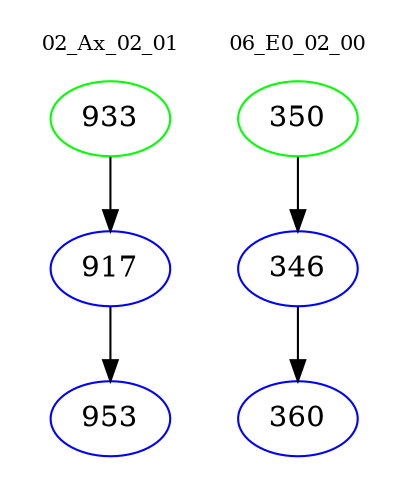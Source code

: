 digraph{
subgraph cluster_0 {
color = white
label = "02_Ax_02_01";
fontsize=10;
T0_933 [label="933", color="green"]
T0_933 -> T0_917 [color="black"]
T0_917 [label="917", color="blue"]
T0_917 -> T0_953 [color="black"]
T0_953 [label="953", color="blue"]
}
subgraph cluster_1 {
color = white
label = "06_E0_02_00";
fontsize=10;
T1_350 [label="350", color="green"]
T1_350 -> T1_346 [color="black"]
T1_346 [label="346", color="blue"]
T1_346 -> T1_360 [color="black"]
T1_360 [label="360", color="blue"]
}
}
